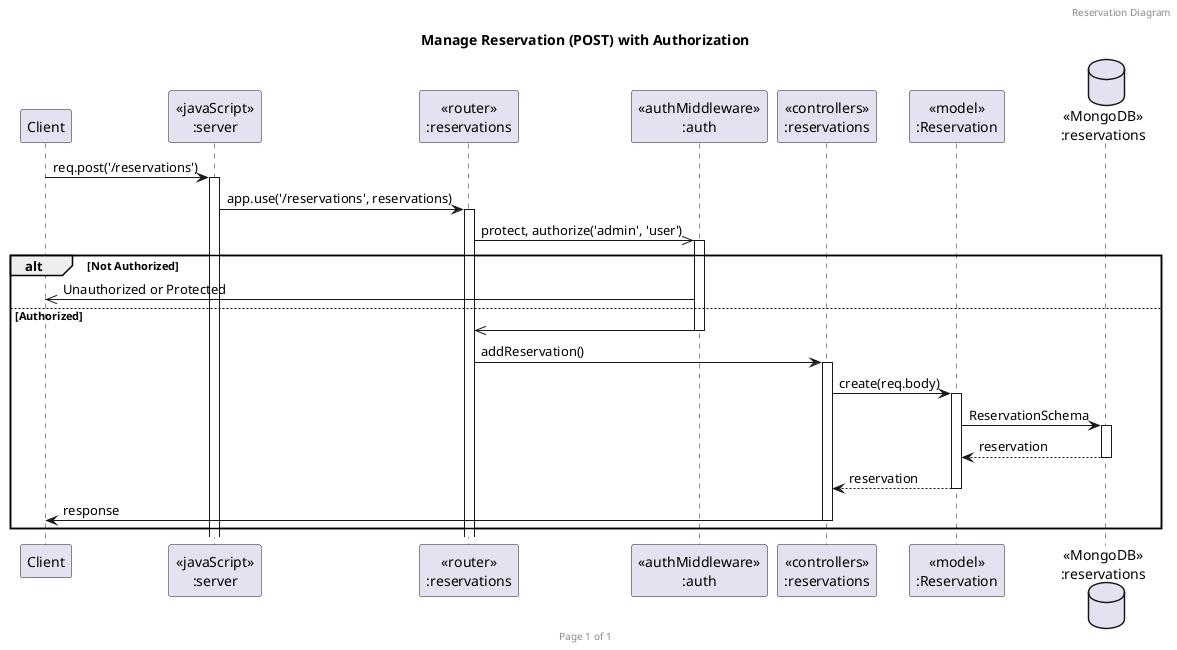 @startuml
header Reservation Diagram
footer Page %page% of %lastpage%
title "Manage Reservation (POST) with Authorization"

participant "Client" as client
participant "<<javaScript>>\n:server" as server
participant "<<router>>\n:reservations" as routerReservations
participant "<<authMiddleware>>\n:auth" as authMiddleware
participant "<<controllers>>\n:reservations" as controllersReservations
participant "<<model>>\n:Reservation" as modelReservation
database "<<MongoDB>>\n:reservations" as ReservationsDatabase

client->server ++:req.post('/reservations')
server->routerReservations ++:app.use('/reservations', reservations)
routerReservations->>authMiddleware ++:protect, authorize('admin', 'user')

alt Not Authorized
    authMiddleware->>client :Unauthorized or Protected
else Authorized
    authMiddleware->>routerReservations -- :
    routerReservations->controllersReservations ++:addReservation()
    controllersReservations->modelReservation ++:create(req.body)
    modelReservation ->ReservationsDatabase ++: ReservationSchema
    ReservationsDatabase --> modelReservation --: reservation
    controllersReservations <-- modelReservation --: reservation
    controllersReservations->client --:response
end



@enduml